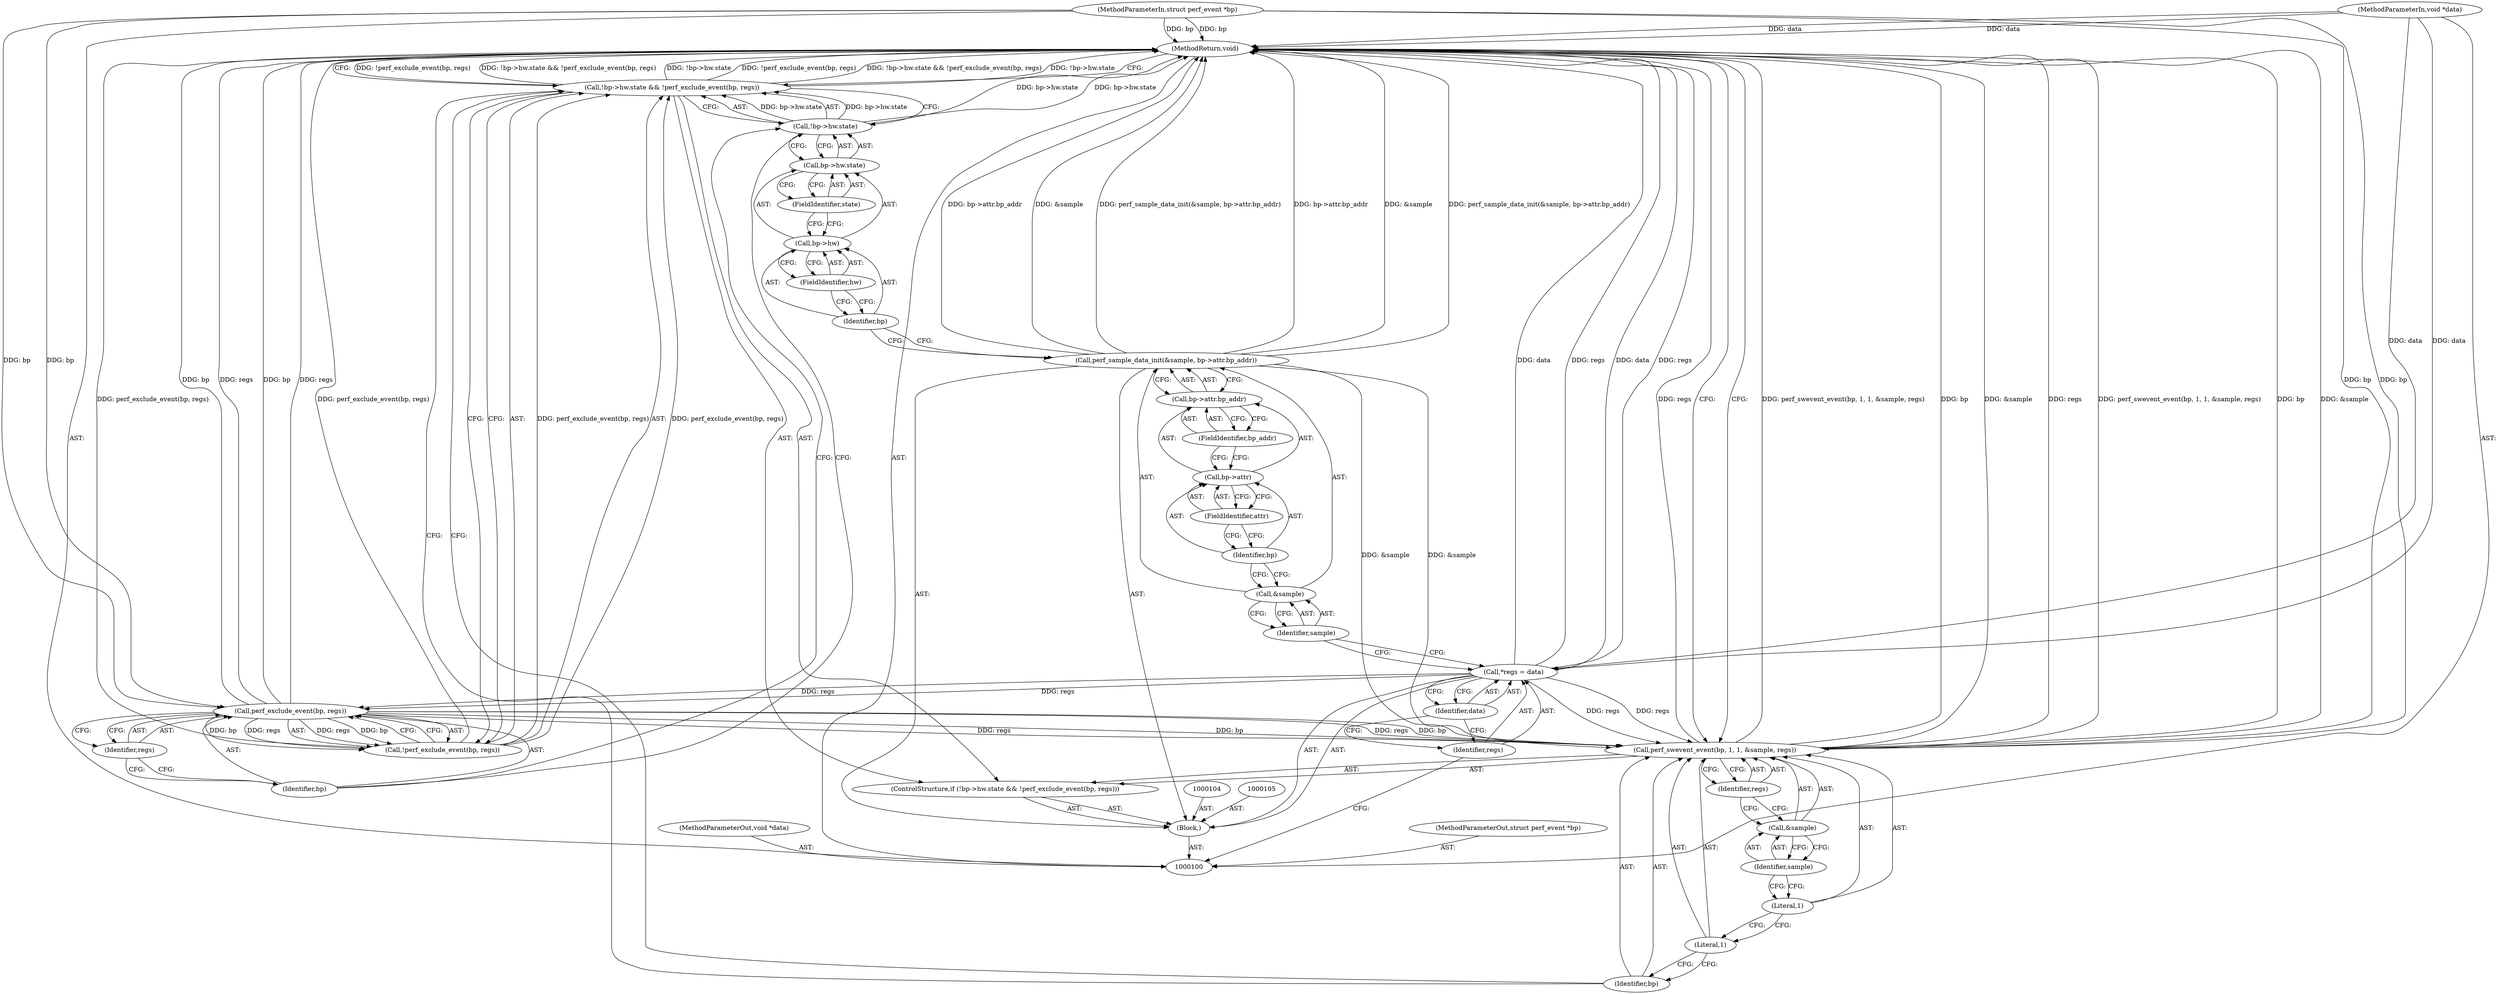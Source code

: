 digraph "1_linux_a8b0ca17b80e92faab46ee7179ba9e99ccb61233_56" {
"1000136" [label="(MethodReturn,void)"];
"1000101" [label="(MethodParameterIn,struct perf_event *bp)"];
"1000190" [label="(MethodParameterOut,struct perf_event *bp)"];
"1000102" [label="(MethodParameterIn,void *data)"];
"1000191" [label="(MethodParameterOut,void *data)"];
"1000103" [label="(Block,)"];
"1000106" [label="(Call,*regs = data)"];
"1000107" [label="(Identifier,regs)"];
"1000108" [label="(Identifier,data)"];
"1000109" [label="(Call,perf_sample_data_init(&sample, bp->attr.bp_addr))"];
"1000110" [label="(Call,&sample)"];
"1000111" [label="(Identifier,sample)"];
"1000112" [label="(Call,bp->attr.bp_addr)"];
"1000113" [label="(Call,bp->attr)"];
"1000114" [label="(Identifier,bp)"];
"1000115" [label="(FieldIdentifier,attr)"];
"1000116" [label="(FieldIdentifier,bp_addr)"];
"1000123" [label="(FieldIdentifier,hw)"];
"1000124" [label="(FieldIdentifier,state)"];
"1000117" [label="(ControlStructure,if (!bp->hw.state && !perf_exclude_event(bp, regs)))"];
"1000125" [label="(Call,!perf_exclude_event(bp, regs))"];
"1000126" [label="(Call,perf_exclude_event(bp, regs))"];
"1000127" [label="(Identifier,bp)"];
"1000128" [label="(Identifier,regs)"];
"1000118" [label="(Call,!bp->hw.state && !perf_exclude_event(bp, regs))"];
"1000119" [label="(Call,!bp->hw.state)"];
"1000120" [label="(Call,bp->hw.state)"];
"1000121" [label="(Call,bp->hw)"];
"1000122" [label="(Identifier,bp)"];
"1000129" [label="(Call,perf_swevent_event(bp, 1, 1, &sample, regs))"];
"1000130" [label="(Identifier,bp)"];
"1000131" [label="(Literal,1)"];
"1000132" [label="(Literal,1)"];
"1000133" [label="(Call,&sample)"];
"1000134" [label="(Identifier,sample)"];
"1000135" [label="(Identifier,regs)"];
"1000136" -> "1000100"  [label="AST: "];
"1000136" -> "1000129"  [label="CFG: "];
"1000136" -> "1000118"  [label="CFG: "];
"1000118" -> "1000136"  [label="DDG: !perf_exclude_event(bp, regs)"];
"1000118" -> "1000136"  [label="DDG: !bp->hw.state && !perf_exclude_event(bp, regs)"];
"1000118" -> "1000136"  [label="DDG: !bp->hw.state"];
"1000106" -> "1000136"  [label="DDG: data"];
"1000106" -> "1000136"  [label="DDG: regs"];
"1000129" -> "1000136"  [label="DDG: perf_swevent_event(bp, 1, 1, &sample, regs)"];
"1000129" -> "1000136"  [label="DDG: bp"];
"1000129" -> "1000136"  [label="DDG: &sample"];
"1000129" -> "1000136"  [label="DDG: regs"];
"1000126" -> "1000136"  [label="DDG: bp"];
"1000126" -> "1000136"  [label="DDG: regs"];
"1000125" -> "1000136"  [label="DDG: perf_exclude_event(bp, regs)"];
"1000102" -> "1000136"  [label="DDG: data"];
"1000109" -> "1000136"  [label="DDG: bp->attr.bp_addr"];
"1000109" -> "1000136"  [label="DDG: &sample"];
"1000109" -> "1000136"  [label="DDG: perf_sample_data_init(&sample, bp->attr.bp_addr)"];
"1000101" -> "1000136"  [label="DDG: bp"];
"1000119" -> "1000136"  [label="DDG: bp->hw.state"];
"1000101" -> "1000100"  [label="AST: "];
"1000101" -> "1000136"  [label="DDG: bp"];
"1000101" -> "1000126"  [label="DDG: bp"];
"1000101" -> "1000129"  [label="DDG: bp"];
"1000190" -> "1000100"  [label="AST: "];
"1000102" -> "1000100"  [label="AST: "];
"1000102" -> "1000136"  [label="DDG: data"];
"1000102" -> "1000106"  [label="DDG: data"];
"1000191" -> "1000100"  [label="AST: "];
"1000103" -> "1000100"  [label="AST: "];
"1000104" -> "1000103"  [label="AST: "];
"1000105" -> "1000103"  [label="AST: "];
"1000106" -> "1000103"  [label="AST: "];
"1000109" -> "1000103"  [label="AST: "];
"1000117" -> "1000103"  [label="AST: "];
"1000106" -> "1000103"  [label="AST: "];
"1000106" -> "1000108"  [label="CFG: "];
"1000107" -> "1000106"  [label="AST: "];
"1000108" -> "1000106"  [label="AST: "];
"1000111" -> "1000106"  [label="CFG: "];
"1000106" -> "1000136"  [label="DDG: data"];
"1000106" -> "1000136"  [label="DDG: regs"];
"1000102" -> "1000106"  [label="DDG: data"];
"1000106" -> "1000126"  [label="DDG: regs"];
"1000106" -> "1000129"  [label="DDG: regs"];
"1000107" -> "1000106"  [label="AST: "];
"1000107" -> "1000100"  [label="CFG: "];
"1000108" -> "1000107"  [label="CFG: "];
"1000108" -> "1000106"  [label="AST: "];
"1000108" -> "1000107"  [label="CFG: "];
"1000106" -> "1000108"  [label="CFG: "];
"1000109" -> "1000103"  [label="AST: "];
"1000109" -> "1000112"  [label="CFG: "];
"1000110" -> "1000109"  [label="AST: "];
"1000112" -> "1000109"  [label="AST: "];
"1000122" -> "1000109"  [label="CFG: "];
"1000109" -> "1000136"  [label="DDG: bp->attr.bp_addr"];
"1000109" -> "1000136"  [label="DDG: &sample"];
"1000109" -> "1000136"  [label="DDG: perf_sample_data_init(&sample, bp->attr.bp_addr)"];
"1000109" -> "1000129"  [label="DDG: &sample"];
"1000110" -> "1000109"  [label="AST: "];
"1000110" -> "1000111"  [label="CFG: "];
"1000111" -> "1000110"  [label="AST: "];
"1000114" -> "1000110"  [label="CFG: "];
"1000111" -> "1000110"  [label="AST: "];
"1000111" -> "1000106"  [label="CFG: "];
"1000110" -> "1000111"  [label="CFG: "];
"1000112" -> "1000109"  [label="AST: "];
"1000112" -> "1000116"  [label="CFG: "];
"1000113" -> "1000112"  [label="AST: "];
"1000116" -> "1000112"  [label="AST: "];
"1000109" -> "1000112"  [label="CFG: "];
"1000113" -> "1000112"  [label="AST: "];
"1000113" -> "1000115"  [label="CFG: "];
"1000114" -> "1000113"  [label="AST: "];
"1000115" -> "1000113"  [label="AST: "];
"1000116" -> "1000113"  [label="CFG: "];
"1000114" -> "1000113"  [label="AST: "];
"1000114" -> "1000110"  [label="CFG: "];
"1000115" -> "1000114"  [label="CFG: "];
"1000115" -> "1000113"  [label="AST: "];
"1000115" -> "1000114"  [label="CFG: "];
"1000113" -> "1000115"  [label="CFG: "];
"1000116" -> "1000112"  [label="AST: "];
"1000116" -> "1000113"  [label="CFG: "];
"1000112" -> "1000116"  [label="CFG: "];
"1000123" -> "1000121"  [label="AST: "];
"1000123" -> "1000122"  [label="CFG: "];
"1000121" -> "1000123"  [label="CFG: "];
"1000124" -> "1000120"  [label="AST: "];
"1000124" -> "1000121"  [label="CFG: "];
"1000120" -> "1000124"  [label="CFG: "];
"1000117" -> "1000103"  [label="AST: "];
"1000118" -> "1000117"  [label="AST: "];
"1000129" -> "1000117"  [label="AST: "];
"1000125" -> "1000118"  [label="AST: "];
"1000125" -> "1000126"  [label="CFG: "];
"1000126" -> "1000125"  [label="AST: "];
"1000118" -> "1000125"  [label="CFG: "];
"1000125" -> "1000136"  [label="DDG: perf_exclude_event(bp, regs)"];
"1000125" -> "1000118"  [label="DDG: perf_exclude_event(bp, regs)"];
"1000126" -> "1000125"  [label="DDG: bp"];
"1000126" -> "1000125"  [label="DDG: regs"];
"1000126" -> "1000125"  [label="AST: "];
"1000126" -> "1000128"  [label="CFG: "];
"1000127" -> "1000126"  [label="AST: "];
"1000128" -> "1000126"  [label="AST: "];
"1000125" -> "1000126"  [label="CFG: "];
"1000126" -> "1000136"  [label="DDG: bp"];
"1000126" -> "1000136"  [label="DDG: regs"];
"1000126" -> "1000125"  [label="DDG: bp"];
"1000126" -> "1000125"  [label="DDG: regs"];
"1000101" -> "1000126"  [label="DDG: bp"];
"1000106" -> "1000126"  [label="DDG: regs"];
"1000126" -> "1000129"  [label="DDG: bp"];
"1000126" -> "1000129"  [label="DDG: regs"];
"1000127" -> "1000126"  [label="AST: "];
"1000127" -> "1000119"  [label="CFG: "];
"1000128" -> "1000127"  [label="CFG: "];
"1000128" -> "1000126"  [label="AST: "];
"1000128" -> "1000127"  [label="CFG: "];
"1000126" -> "1000128"  [label="CFG: "];
"1000118" -> "1000117"  [label="AST: "];
"1000118" -> "1000119"  [label="CFG: "];
"1000118" -> "1000125"  [label="CFG: "];
"1000119" -> "1000118"  [label="AST: "];
"1000125" -> "1000118"  [label="AST: "];
"1000130" -> "1000118"  [label="CFG: "];
"1000136" -> "1000118"  [label="CFG: "];
"1000118" -> "1000136"  [label="DDG: !perf_exclude_event(bp, regs)"];
"1000118" -> "1000136"  [label="DDG: !bp->hw.state && !perf_exclude_event(bp, regs)"];
"1000118" -> "1000136"  [label="DDG: !bp->hw.state"];
"1000119" -> "1000118"  [label="DDG: bp->hw.state"];
"1000125" -> "1000118"  [label="DDG: perf_exclude_event(bp, regs)"];
"1000119" -> "1000118"  [label="AST: "];
"1000119" -> "1000120"  [label="CFG: "];
"1000120" -> "1000119"  [label="AST: "];
"1000127" -> "1000119"  [label="CFG: "];
"1000118" -> "1000119"  [label="CFG: "];
"1000119" -> "1000136"  [label="DDG: bp->hw.state"];
"1000119" -> "1000118"  [label="DDG: bp->hw.state"];
"1000120" -> "1000119"  [label="AST: "];
"1000120" -> "1000124"  [label="CFG: "];
"1000121" -> "1000120"  [label="AST: "];
"1000124" -> "1000120"  [label="AST: "];
"1000119" -> "1000120"  [label="CFG: "];
"1000121" -> "1000120"  [label="AST: "];
"1000121" -> "1000123"  [label="CFG: "];
"1000122" -> "1000121"  [label="AST: "];
"1000123" -> "1000121"  [label="AST: "];
"1000124" -> "1000121"  [label="CFG: "];
"1000122" -> "1000121"  [label="AST: "];
"1000122" -> "1000109"  [label="CFG: "];
"1000123" -> "1000122"  [label="CFG: "];
"1000129" -> "1000117"  [label="AST: "];
"1000129" -> "1000135"  [label="CFG: "];
"1000130" -> "1000129"  [label="AST: "];
"1000131" -> "1000129"  [label="AST: "];
"1000132" -> "1000129"  [label="AST: "];
"1000133" -> "1000129"  [label="AST: "];
"1000135" -> "1000129"  [label="AST: "];
"1000136" -> "1000129"  [label="CFG: "];
"1000129" -> "1000136"  [label="DDG: perf_swevent_event(bp, 1, 1, &sample, regs)"];
"1000129" -> "1000136"  [label="DDG: bp"];
"1000129" -> "1000136"  [label="DDG: &sample"];
"1000129" -> "1000136"  [label="DDG: regs"];
"1000126" -> "1000129"  [label="DDG: bp"];
"1000126" -> "1000129"  [label="DDG: regs"];
"1000101" -> "1000129"  [label="DDG: bp"];
"1000109" -> "1000129"  [label="DDG: &sample"];
"1000106" -> "1000129"  [label="DDG: regs"];
"1000130" -> "1000129"  [label="AST: "];
"1000130" -> "1000118"  [label="CFG: "];
"1000131" -> "1000130"  [label="CFG: "];
"1000131" -> "1000129"  [label="AST: "];
"1000131" -> "1000130"  [label="CFG: "];
"1000132" -> "1000131"  [label="CFG: "];
"1000132" -> "1000129"  [label="AST: "];
"1000132" -> "1000131"  [label="CFG: "];
"1000134" -> "1000132"  [label="CFG: "];
"1000133" -> "1000129"  [label="AST: "];
"1000133" -> "1000134"  [label="CFG: "];
"1000134" -> "1000133"  [label="AST: "];
"1000135" -> "1000133"  [label="CFG: "];
"1000134" -> "1000133"  [label="AST: "];
"1000134" -> "1000132"  [label="CFG: "];
"1000133" -> "1000134"  [label="CFG: "];
"1000135" -> "1000129"  [label="AST: "];
"1000135" -> "1000133"  [label="CFG: "];
"1000129" -> "1000135"  [label="CFG: "];
}
